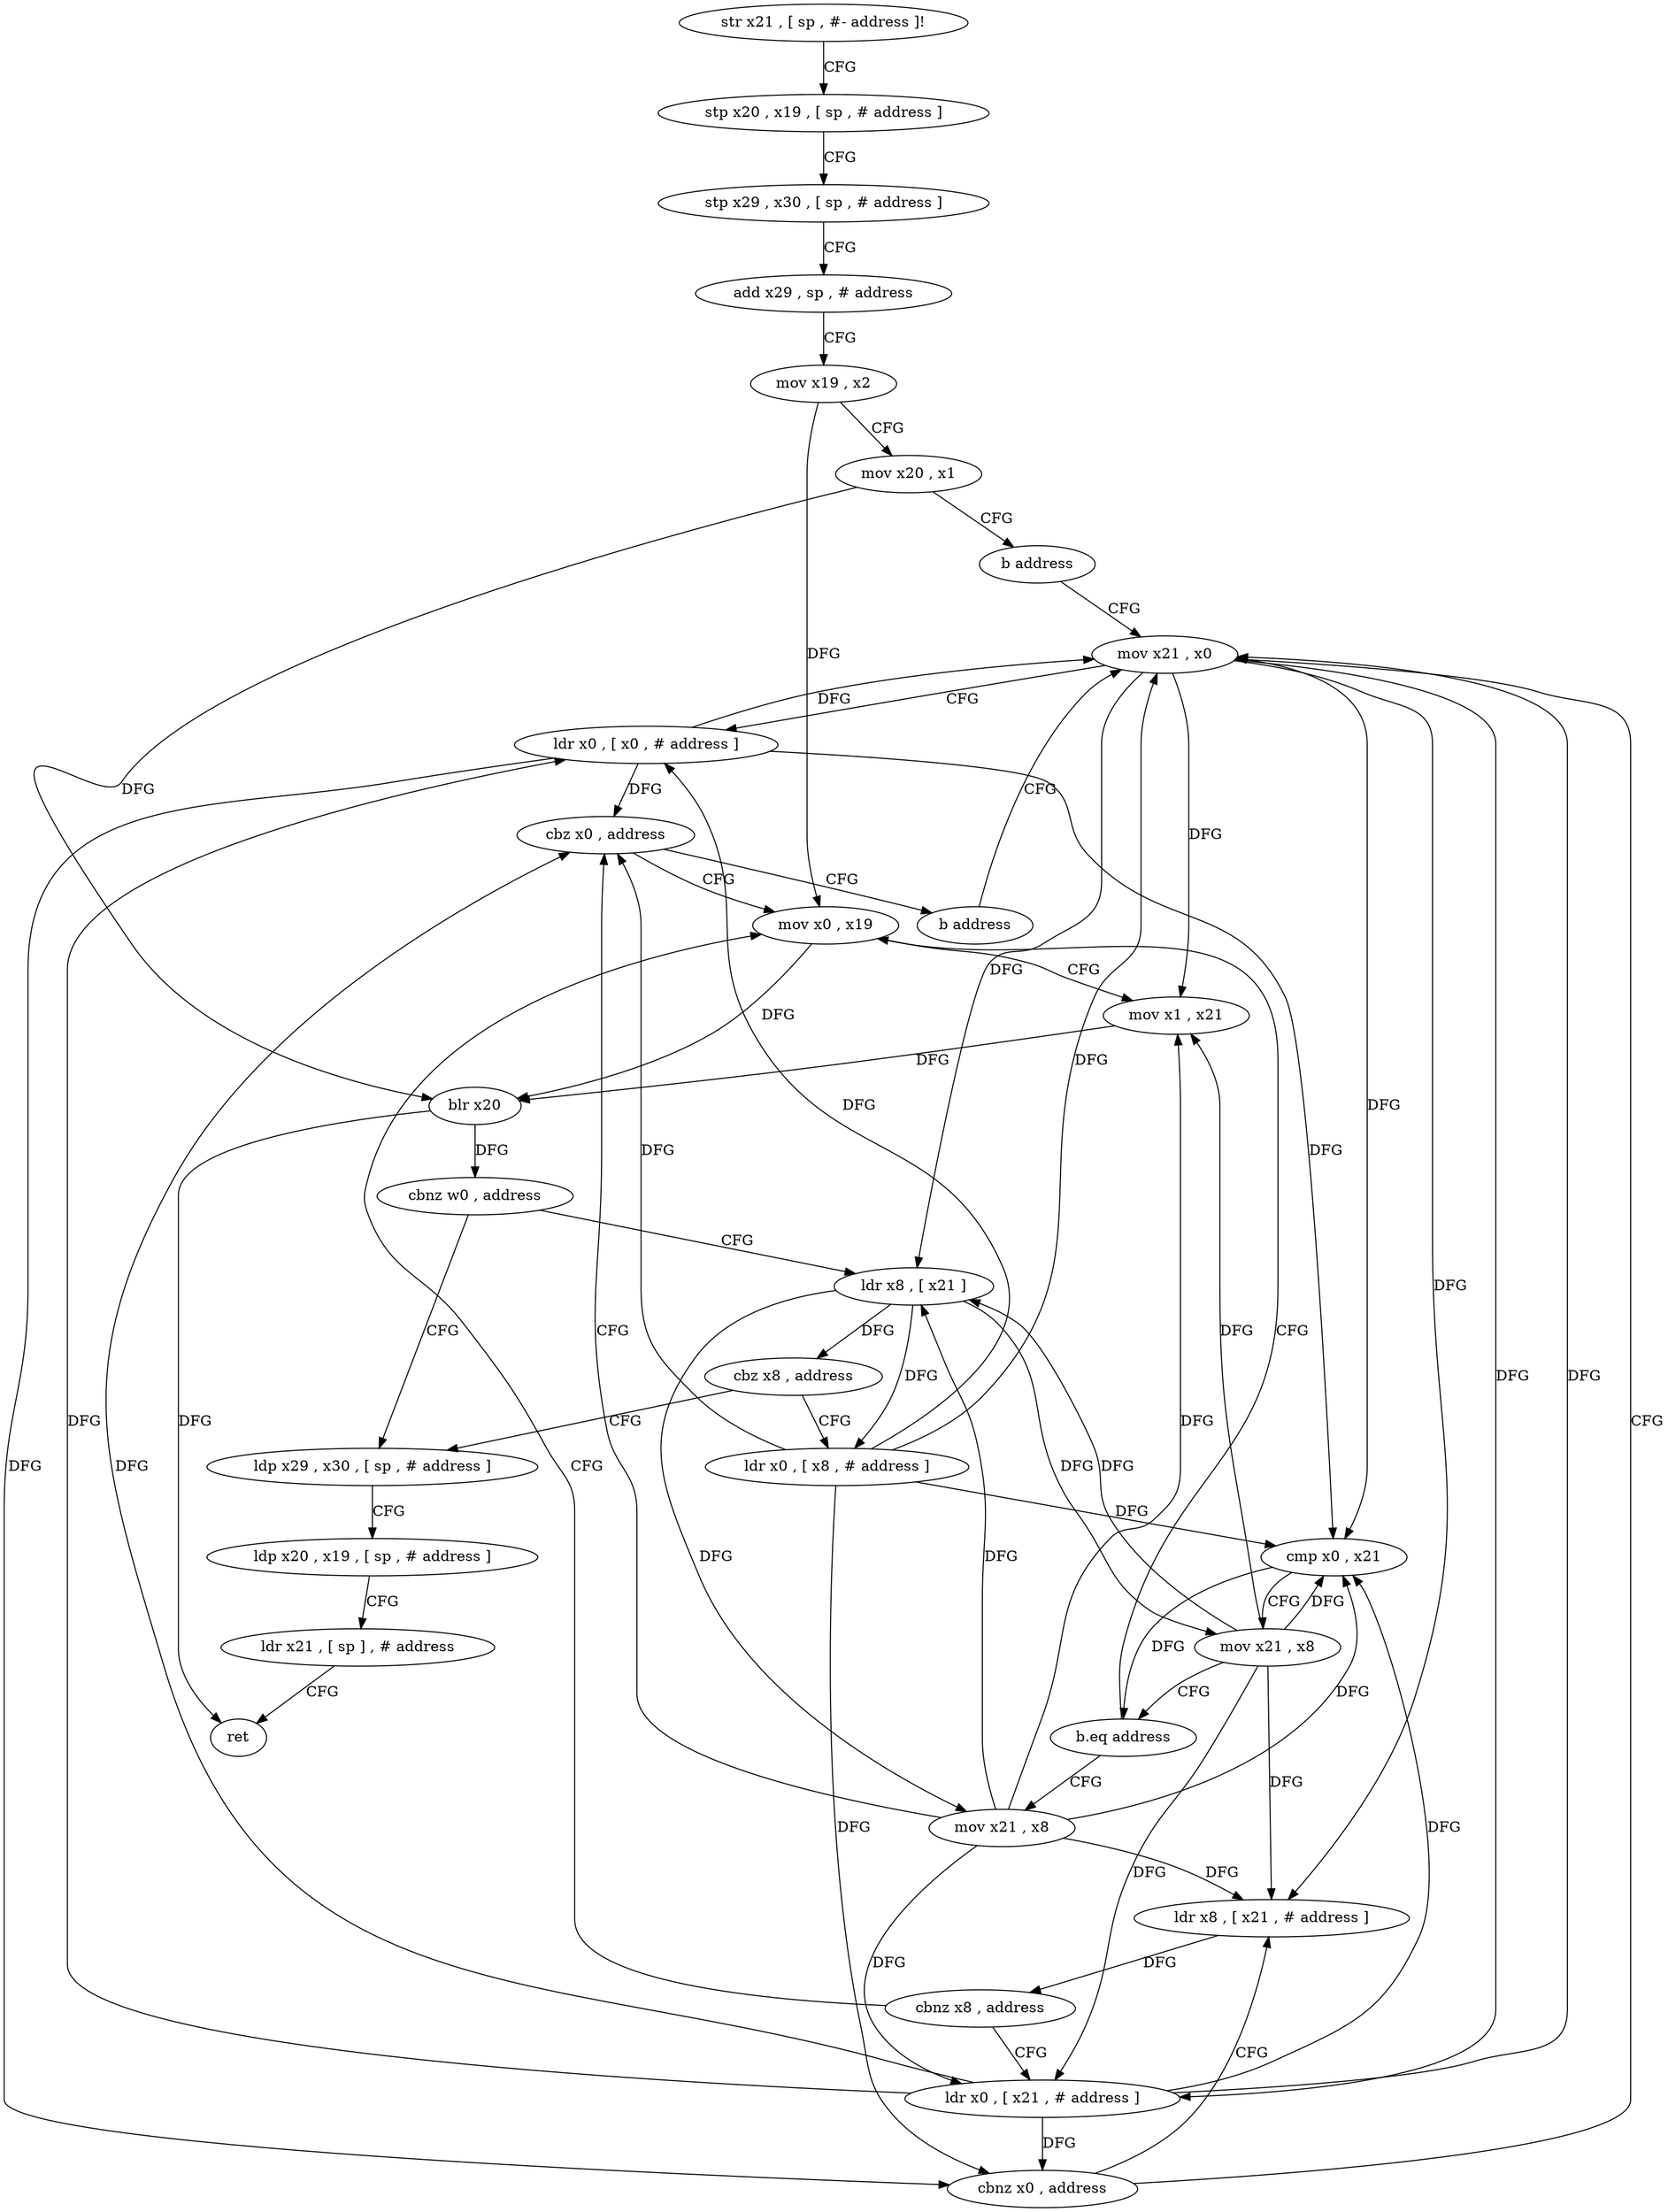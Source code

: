 digraph "func" {
"4228432" [label = "str x21 , [ sp , #- address ]!" ]
"4228436" [label = "stp x20 , x19 , [ sp , # address ]" ]
"4228440" [label = "stp x29 , x30 , [ sp , # address ]" ]
"4228444" [label = "add x29 , sp , # address" ]
"4228448" [label = "mov x19 , x2" ]
"4228452" [label = "mov x20 , x1" ]
"4228456" [label = "b address" ]
"4228464" [label = "mov x21 , x0" ]
"4228468" [label = "ldr x0 , [ x0 , # address ]" ]
"4228472" [label = "cbnz x0 , address" ]
"4228476" [label = "ldr x8 , [ x21 , # address ]" ]
"4228480" [label = "cbnz x8 , address" ]
"4228460" [label = "ldr x0 , [ x21 , # address ]" ]
"4228484" [label = "mov x0 , x19" ]
"4228488" [label = "mov x1 , x21" ]
"4228492" [label = "blr x20" ]
"4228496" [label = "cbnz w0 , address" ]
"4228536" [label = "ldp x29 , x30 , [ sp , # address ]" ]
"4228500" [label = "ldr x8 , [ x21 ]" ]
"4228540" [label = "ldp x20 , x19 , [ sp , # address ]" ]
"4228544" [label = "ldr x21 , [ sp ] , # address" ]
"4228548" [label = "ret" ]
"4228504" [label = "cbz x8 , address" ]
"4228508" [label = "ldr x0 , [ x8 , # address ]" ]
"4228512" [label = "cmp x0 , x21" ]
"4228516" [label = "mov x21 , x8" ]
"4228520" [label = "b.eq address" ]
"4228524" [label = "mov x21 , x8" ]
"4228528" [label = "cbz x0 , address" ]
"4228532" [label = "b address" ]
"4228432" -> "4228436" [ label = "CFG" ]
"4228436" -> "4228440" [ label = "CFG" ]
"4228440" -> "4228444" [ label = "CFG" ]
"4228444" -> "4228448" [ label = "CFG" ]
"4228448" -> "4228452" [ label = "CFG" ]
"4228448" -> "4228484" [ label = "DFG" ]
"4228452" -> "4228456" [ label = "CFG" ]
"4228452" -> "4228492" [ label = "DFG" ]
"4228456" -> "4228464" [ label = "CFG" ]
"4228464" -> "4228468" [ label = "CFG" ]
"4228464" -> "4228476" [ label = "DFG" ]
"4228464" -> "4228460" [ label = "DFG" ]
"4228464" -> "4228488" [ label = "DFG" ]
"4228464" -> "4228500" [ label = "DFG" ]
"4228464" -> "4228512" [ label = "DFG" ]
"4228468" -> "4228472" [ label = "DFG" ]
"4228468" -> "4228464" [ label = "DFG" ]
"4228468" -> "4228512" [ label = "DFG" ]
"4228468" -> "4228528" [ label = "DFG" ]
"4228472" -> "4228464" [ label = "CFG" ]
"4228472" -> "4228476" [ label = "CFG" ]
"4228476" -> "4228480" [ label = "DFG" ]
"4228480" -> "4228460" [ label = "CFG" ]
"4228480" -> "4228484" [ label = "CFG" ]
"4228460" -> "4228464" [ label = "DFG" ]
"4228460" -> "4228468" [ label = "DFG" ]
"4228460" -> "4228472" [ label = "DFG" ]
"4228460" -> "4228512" [ label = "DFG" ]
"4228460" -> "4228528" [ label = "DFG" ]
"4228484" -> "4228488" [ label = "CFG" ]
"4228484" -> "4228492" [ label = "DFG" ]
"4228488" -> "4228492" [ label = "DFG" ]
"4228492" -> "4228496" [ label = "DFG" ]
"4228492" -> "4228548" [ label = "DFG" ]
"4228496" -> "4228536" [ label = "CFG" ]
"4228496" -> "4228500" [ label = "CFG" ]
"4228536" -> "4228540" [ label = "CFG" ]
"4228500" -> "4228504" [ label = "DFG" ]
"4228500" -> "4228508" [ label = "DFG" ]
"4228500" -> "4228516" [ label = "DFG" ]
"4228500" -> "4228524" [ label = "DFG" ]
"4228540" -> "4228544" [ label = "CFG" ]
"4228544" -> "4228548" [ label = "CFG" ]
"4228504" -> "4228536" [ label = "CFG" ]
"4228504" -> "4228508" [ label = "CFG" ]
"4228508" -> "4228512" [ label = "DFG" ]
"4228508" -> "4228464" [ label = "DFG" ]
"4228508" -> "4228468" [ label = "DFG" ]
"4228508" -> "4228472" [ label = "DFG" ]
"4228508" -> "4228528" [ label = "DFG" ]
"4228512" -> "4228516" [ label = "CFG" ]
"4228512" -> "4228520" [ label = "DFG" ]
"4228516" -> "4228520" [ label = "CFG" ]
"4228516" -> "4228476" [ label = "DFG" ]
"4228516" -> "4228460" [ label = "DFG" ]
"4228516" -> "4228488" [ label = "DFG" ]
"4228516" -> "4228500" [ label = "DFG" ]
"4228516" -> "4228512" [ label = "DFG" ]
"4228520" -> "4228484" [ label = "CFG" ]
"4228520" -> "4228524" [ label = "CFG" ]
"4228524" -> "4228528" [ label = "CFG" ]
"4228524" -> "4228476" [ label = "DFG" ]
"4228524" -> "4228460" [ label = "DFG" ]
"4228524" -> "4228488" [ label = "DFG" ]
"4228524" -> "4228500" [ label = "DFG" ]
"4228524" -> "4228512" [ label = "DFG" ]
"4228528" -> "4228484" [ label = "CFG" ]
"4228528" -> "4228532" [ label = "CFG" ]
"4228532" -> "4228464" [ label = "CFG" ]
}

